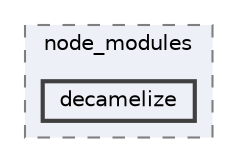 digraph "C:/Users/arisc/OneDrive/Documents/GitHub/FINAL/EcoEats-Project/node_modules/decamelize"
{
 // LATEX_PDF_SIZE
  bgcolor="transparent";
  edge [fontname=Helvetica,fontsize=10,labelfontname=Helvetica,labelfontsize=10];
  node [fontname=Helvetica,fontsize=10,shape=box,height=0.2,width=0.4];
  compound=true
  subgraph clusterdir_5091f2b68170d33f954320199e2fed0a {
    graph [ bgcolor="#edf0f7", pencolor="grey50", label="node_modules", fontname=Helvetica,fontsize=10 style="filled,dashed", URL="dir_5091f2b68170d33f954320199e2fed0a.html",tooltip=""]
  dir_9da561a6536bece88bcf49abb2bce853 [label="decamelize", fillcolor="#edf0f7", color="grey25", style="filled,bold", URL="dir_9da561a6536bece88bcf49abb2bce853.html",tooltip=""];
  }
}
